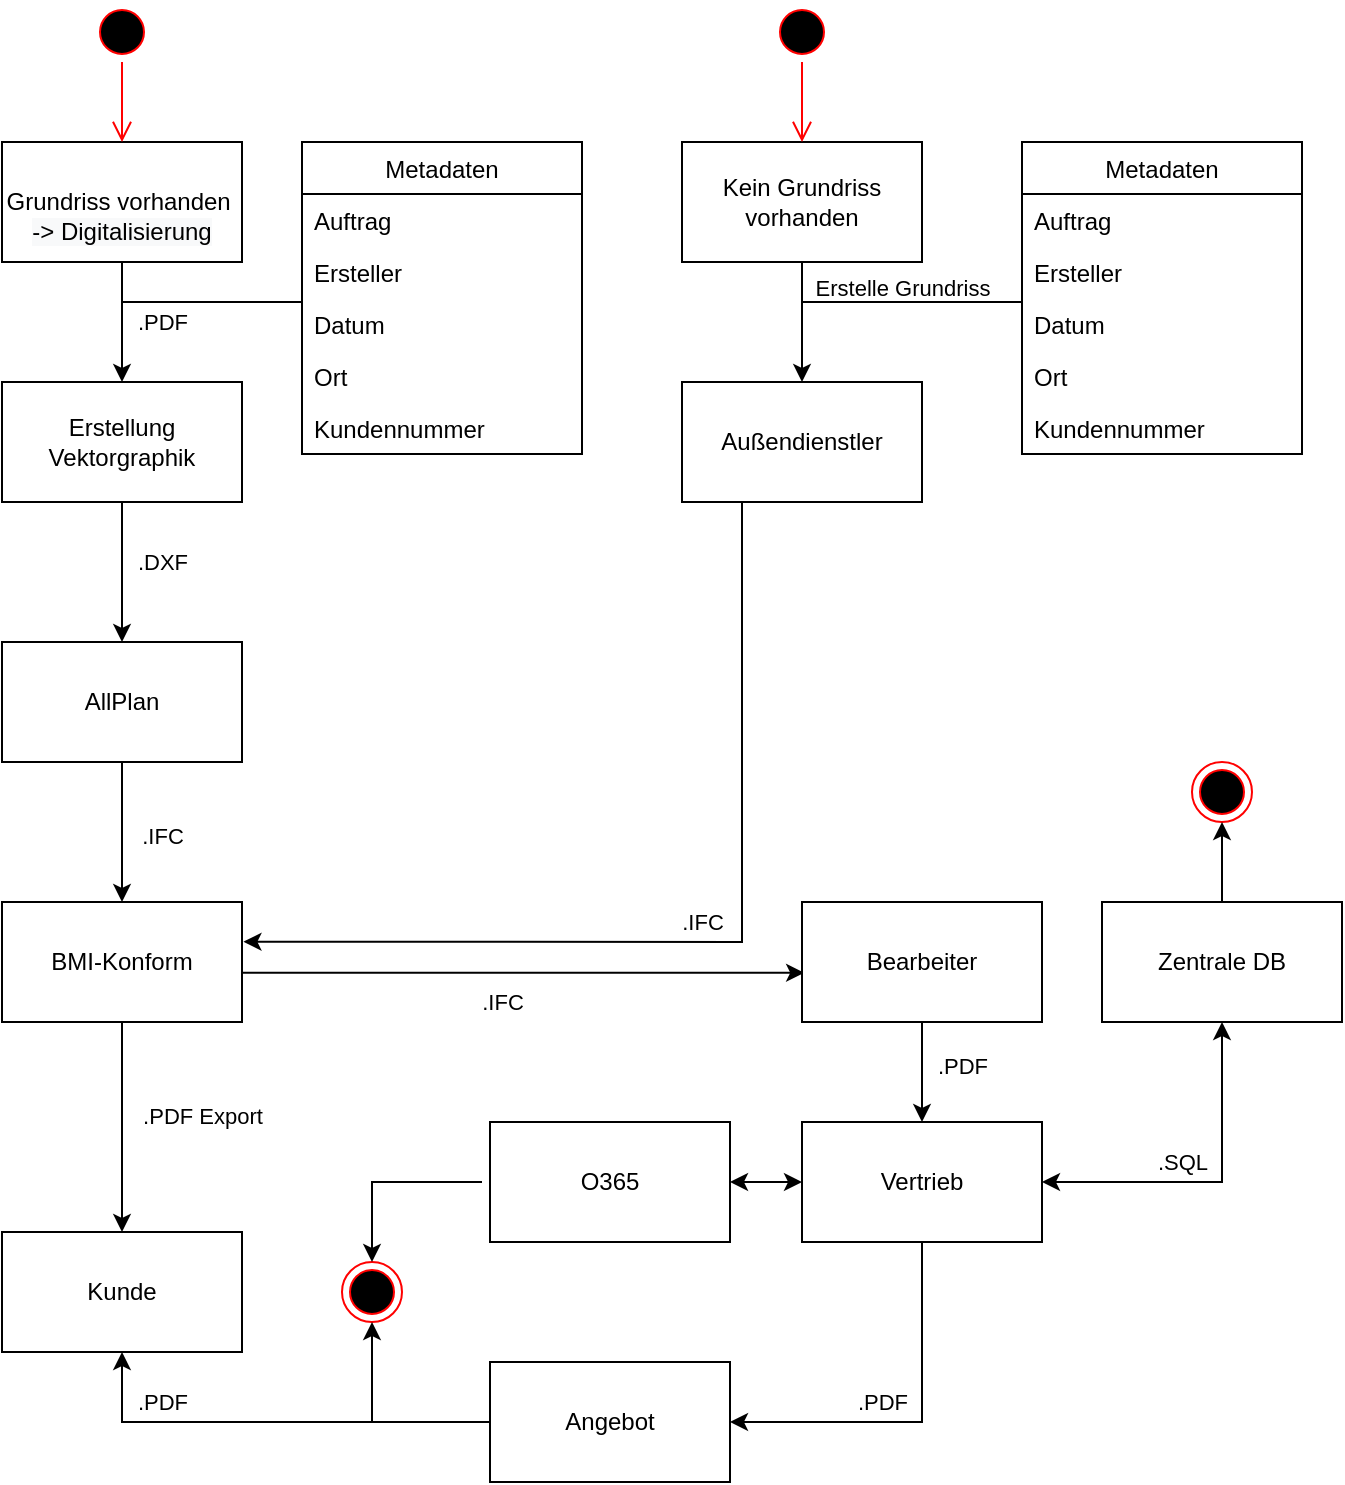 <mxfile version="17.2.4" type="device"><diagram id="NyGc315vhFzqrMDlRUJV" name="Seite-1"><mxGraphModel dx="1102" dy="865" grid="1" gridSize="10" guides="1" tooltips="1" connect="1" arrows="1" fold="1" page="1" pageScale="1" pageWidth="827" pageHeight="1169" math="0" shadow="0"><root><mxCell id="0"/><mxCell id="1" parent="0"/><mxCell id="xIPv_JbpAM5dPo4OkPZQ-1" value="&lt;br&gt;Grundriss vorhanden&amp;nbsp;&lt;br&gt;&lt;span style=&quot;color: rgb(0 , 0 , 0) ; font-family: &amp;#34;helvetica&amp;#34; ; font-size: 12px ; font-style: normal ; font-weight: 400 ; letter-spacing: normal ; text-align: center ; text-indent: 0px ; text-transform: none ; word-spacing: 0px ; background-color: rgb(248 , 249 , 250) ; display: inline ; float: none&quot;&gt;-&amp;gt; Digitalisierung&lt;/span&gt;&lt;br&gt;" style="rounded=0;whiteSpace=wrap;html=1;" parent="1" vertex="1"><mxGeometry x="110" y="160" width="120" height="60" as="geometry"/></mxCell><mxCell id="xIPv_JbpAM5dPo4OkPZQ-2" value="Erstellung Vektorgraphik" style="rounded=0;whiteSpace=wrap;html=1;" parent="1" vertex="1"><mxGeometry x="110" y="280" width="120" height="60" as="geometry"/></mxCell><mxCell id="xIPv_JbpAM5dPo4OkPZQ-3" value="AllPlan" style="rounded=0;whiteSpace=wrap;html=1;" parent="1" vertex="1"><mxGeometry x="110" y="410" width="120" height="60" as="geometry"/></mxCell><mxCell id="xIPv_JbpAM5dPo4OkPZQ-4" value="BMI-Konform" style="rounded=0;whiteSpace=wrap;html=1;" parent="1" vertex="1"><mxGeometry x="110" y="540" width="120" height="60" as="geometry"/></mxCell><mxCell id="xIPv_JbpAM5dPo4OkPZQ-5" value="Kein Grundriss vorhanden" style="rounded=0;whiteSpace=wrap;html=1;" parent="1" vertex="1"><mxGeometry x="450" y="160" width="120" height="60" as="geometry"/></mxCell><mxCell id="xIPv_JbpAM5dPo4OkPZQ-6" value="Außendienstler" style="rounded=0;whiteSpace=wrap;html=1;" parent="1" vertex="1"><mxGeometry x="450" y="280" width="120" height="60" as="geometry"/></mxCell><mxCell id="xIPv_JbpAM5dPo4OkPZQ-7" value="" style="endArrow=classic;html=1;rounded=0;exitX=0.25;exitY=1;exitDx=0;exitDy=0;entryX=1.006;entryY=0.331;entryDx=0;entryDy=0;entryPerimeter=0;" parent="1" source="xIPv_JbpAM5dPo4OkPZQ-6" target="xIPv_JbpAM5dPo4OkPZQ-4" edge="1"><mxGeometry width="50" height="50" relative="1" as="geometry"><mxPoint x="550" y="520" as="sourcePoint"/><mxPoint x="600" y="470" as="targetPoint"/><Array as="points"><mxPoint x="480" y="560"/></Array></mxGeometry></mxCell><mxCell id="xIPv_JbpAM5dPo4OkPZQ-8" value=".IFC" style="edgeLabel;html=1;align=center;verticalAlign=middle;resizable=0;points=[];" parent="xIPv_JbpAM5dPo4OkPZQ-7" vertex="1" connectable="0"><mxGeometry x="-0.281" y="5" relative="1" as="geometry"><mxPoint x="-25" y="41" as="offset"/></mxGeometry></mxCell><mxCell id="xIPv_JbpAM5dPo4OkPZQ-9" value="" style="endArrow=classic;html=1;rounded=0;exitX=0.5;exitY=1;exitDx=0;exitDy=0;entryX=0.5;entryY=0;entryDx=0;entryDy=0;" parent="1" source="xIPv_JbpAM5dPo4OkPZQ-3" target="xIPv_JbpAM5dPo4OkPZQ-4" edge="1"><mxGeometry width="50" height="50" relative="1" as="geometry"><mxPoint x="390" y="460" as="sourcePoint"/><mxPoint x="440" y="410" as="targetPoint"/></mxGeometry></mxCell><mxCell id="xIPv_JbpAM5dPo4OkPZQ-10" value=".IFC" style="edgeLabel;html=1;align=center;verticalAlign=middle;resizable=0;points=[];" parent="xIPv_JbpAM5dPo4OkPZQ-9" vertex="1" connectable="0"><mxGeometry x="0.333" y="4" relative="1" as="geometry"><mxPoint x="16" y="-10" as="offset"/></mxGeometry></mxCell><mxCell id="xIPv_JbpAM5dPo4OkPZQ-11" value=".DXF" style="endArrow=classic;html=1;rounded=0;exitX=0.5;exitY=1;exitDx=0;exitDy=0;" parent="1" source="xIPv_JbpAM5dPo4OkPZQ-2" target="xIPv_JbpAM5dPo4OkPZQ-3" edge="1"><mxGeometry x="-0.143" y="20" width="50" height="50" relative="1" as="geometry"><mxPoint x="390" y="480" as="sourcePoint"/><mxPoint x="440" y="430" as="targetPoint"/><mxPoint as="offset"/></mxGeometry></mxCell><mxCell id="xIPv_JbpAM5dPo4OkPZQ-12" value=".PDF" style="endArrow=classic;html=1;rounded=0;exitX=0.5;exitY=1;exitDx=0;exitDy=0;" parent="1" source="xIPv_JbpAM5dPo4OkPZQ-1" target="xIPv_JbpAM5dPo4OkPZQ-2" edge="1"><mxGeometry y="20" width="50" height="50" relative="1" as="geometry"><mxPoint x="390" y="470" as="sourcePoint"/><mxPoint x="440" y="420" as="targetPoint"/><mxPoint as="offset"/></mxGeometry></mxCell><mxCell id="xIPv_JbpAM5dPo4OkPZQ-13" value="" style="endArrow=classic;html=1;rounded=0;exitX=0.5;exitY=1;exitDx=0;exitDy=0;entryX=0.5;entryY=0;entryDx=0;entryDy=0;" parent="1" source="xIPv_JbpAM5dPo4OkPZQ-5" target="xIPv_JbpAM5dPo4OkPZQ-6" edge="1"><mxGeometry width="50" height="50" relative="1" as="geometry"><mxPoint x="380" y="460" as="sourcePoint"/><mxPoint x="430" y="410" as="targetPoint"/></mxGeometry></mxCell><mxCell id="xIPv_JbpAM5dPo4OkPZQ-14" value="Erstelle Grundriss" style="edgeLabel;html=1;align=center;verticalAlign=middle;resizable=0;points=[];" parent="xIPv_JbpAM5dPo4OkPZQ-13" vertex="1" connectable="0"><mxGeometry x="0.429" y="-2" relative="1" as="geometry"><mxPoint x="52" y="-30" as="offset"/></mxGeometry></mxCell><mxCell id="xIPv_JbpAM5dPo4OkPZQ-15" value="Kunde" style="rounded=0;whiteSpace=wrap;html=1;" parent="1" vertex="1"><mxGeometry x="110" y="705" width="120" height="60" as="geometry"/></mxCell><mxCell id="xIPv_JbpAM5dPo4OkPZQ-16" value=".PDF Export" style="endArrow=classic;html=1;rounded=0;exitX=0.5;exitY=1;exitDx=0;exitDy=0;entryX=0.5;entryY=0;entryDx=0;entryDy=0;" parent="1" source="xIPv_JbpAM5dPo4OkPZQ-4" target="xIPv_JbpAM5dPo4OkPZQ-15" edge="1"><mxGeometry x="-0.111" y="40" width="50" height="50" relative="1" as="geometry"><mxPoint x="390" y="450" as="sourcePoint"/><mxPoint x="440" y="400" as="targetPoint"/><mxPoint as="offset"/></mxGeometry></mxCell><mxCell id="xIPv_JbpAM5dPo4OkPZQ-17" value=".IFC" style="endArrow=classic;html=1;rounded=0;exitX=0.997;exitY=0.59;exitDx=0;exitDy=0;entryX=0.009;entryY=0.59;entryDx=0;entryDy=0;exitPerimeter=0;entryPerimeter=0;" parent="1" source="xIPv_JbpAM5dPo4OkPZQ-4" target="xIPv_JbpAM5dPo4OkPZQ-18" edge="1"><mxGeometry x="-0.074" y="-15" width="50" height="50" relative="1" as="geometry"><mxPoint x="390" y="450" as="sourcePoint"/><mxPoint x="540" y="585" as="targetPoint"/><mxPoint as="offset"/><Array as="points"/></mxGeometry></mxCell><mxCell id="xIPv_JbpAM5dPo4OkPZQ-18" value="Bearbeiter" style="rounded=0;whiteSpace=wrap;html=1;" parent="1" vertex="1"><mxGeometry x="510" y="540" width="120" height="60" as="geometry"/></mxCell><mxCell id="xIPv_JbpAM5dPo4OkPZQ-19" value=".PDF" style="endArrow=classic;html=1;rounded=0;exitX=0.5;exitY=1;exitDx=0;exitDy=0;" parent="1" source="xIPv_JbpAM5dPo4OkPZQ-18" target="xIPv_JbpAM5dPo4OkPZQ-20" edge="1"><mxGeometry x="-0.143" y="20" width="50" height="50" relative="1" as="geometry"><mxPoint x="350" y="450" as="sourcePoint"/><mxPoint x="570" y="660" as="targetPoint"/><mxPoint as="offset"/></mxGeometry></mxCell><mxCell id="xIPv_JbpAM5dPo4OkPZQ-20" value="Vertrieb" style="rounded=0;whiteSpace=wrap;html=1;" parent="1" vertex="1"><mxGeometry x="510" y="650" width="120" height="60" as="geometry"/></mxCell><mxCell id="xIPv_JbpAM5dPo4OkPZQ-21" value="Zentrale DB" style="rounded=0;whiteSpace=wrap;html=1;" parent="1" vertex="1"><mxGeometry x="660" y="540" width="120" height="60" as="geometry"/></mxCell><mxCell id="xIPv_JbpAM5dPo4OkPZQ-22" value=".SQL" style="endArrow=classic;startArrow=classic;html=1;rounded=0;entryX=0.5;entryY=1;entryDx=0;entryDy=0;exitX=1;exitY=0.5;exitDx=0;exitDy=0;" parent="1" source="xIPv_JbpAM5dPo4OkPZQ-20" target="xIPv_JbpAM5dPo4OkPZQ-21" edge="1"><mxGeometry x="-0.176" y="10" width="50" height="50" relative="1" as="geometry"><mxPoint x="350" y="450" as="sourcePoint"/><mxPoint x="400" y="400" as="targetPoint"/><Array as="points"><mxPoint x="720" y="680"/></Array><mxPoint as="offset"/></mxGeometry></mxCell><mxCell id="xIPv_JbpAM5dPo4OkPZQ-23" value="O365" style="rounded=0;whiteSpace=wrap;html=1;" parent="1" vertex="1"><mxGeometry x="354" y="650" width="120" height="60" as="geometry"/></mxCell><mxCell id="xIPv_JbpAM5dPo4OkPZQ-25" value="" style="endArrow=classic;startArrow=classic;html=1;rounded=0;entryX=0;entryY=0.5;entryDx=0;entryDy=0;exitX=1;exitY=0.5;exitDx=0;exitDy=0;" parent="1" source="xIPv_JbpAM5dPo4OkPZQ-23" target="xIPv_JbpAM5dPo4OkPZQ-20" edge="1"><mxGeometry width="50" height="50" relative="1" as="geometry"><mxPoint x="390" y="450" as="sourcePoint"/><mxPoint x="440" y="400" as="targetPoint"/></mxGeometry></mxCell><mxCell id="xIPv_JbpAM5dPo4OkPZQ-26" value="Angebot" style="rounded=0;whiteSpace=wrap;html=1;" parent="1" vertex="1"><mxGeometry x="354" y="770" width="120" height="60" as="geometry"/></mxCell><mxCell id="xIPv_JbpAM5dPo4OkPZQ-27" value=".PDF" style="endArrow=classic;html=1;rounded=0;entryX=1;entryY=0.5;entryDx=0;entryDy=0;exitX=0.5;exitY=1;exitDx=0;exitDy=0;" parent="1" source="xIPv_JbpAM5dPo4OkPZQ-20" target="xIPv_JbpAM5dPo4OkPZQ-26" edge="1"><mxGeometry x="0.183" y="-10" width="50" height="50" relative="1" as="geometry"><mxPoint x="390" y="450" as="sourcePoint"/><mxPoint x="440" y="400" as="targetPoint"/><Array as="points"><mxPoint x="570" y="800"/></Array><mxPoint as="offset"/></mxGeometry></mxCell><mxCell id="xIPv_JbpAM5dPo4OkPZQ-28" value=".PDF" style="endArrow=classic;html=1;rounded=0;entryX=0.5;entryY=1;entryDx=0;entryDy=0;exitX=0;exitY=0.5;exitDx=0;exitDy=0;" parent="1" source="xIPv_JbpAM5dPo4OkPZQ-26" target="xIPv_JbpAM5dPo4OkPZQ-15" edge="1"><mxGeometry x="0.498" y="-10" width="50" height="50" relative="1" as="geometry"><mxPoint x="390" y="450" as="sourcePoint"/><mxPoint x="440" y="400" as="targetPoint"/><Array as="points"><mxPoint x="170" y="800"/></Array><mxPoint as="offset"/></mxGeometry></mxCell><mxCell id="SRNKh_W50YnVX5WCyeCb-4" value="" style="ellipse;html=1;shape=endState;fillColor=#000000;strokeColor=#ff0000;" vertex="1" parent="1"><mxGeometry x="705" y="470" width="30" height="30" as="geometry"/></mxCell><mxCell id="SRNKh_W50YnVX5WCyeCb-5" value="" style="ellipse;html=1;shape=startState;fillColor=#000000;strokeColor=#ff0000;" vertex="1" parent="1"><mxGeometry x="155" y="90" width="30" height="30" as="geometry"/></mxCell><mxCell id="SRNKh_W50YnVX5WCyeCb-6" value="" style="edgeStyle=orthogonalEdgeStyle;html=1;verticalAlign=bottom;endArrow=open;endSize=8;strokeColor=#ff0000;rounded=0;" edge="1" source="SRNKh_W50YnVX5WCyeCb-5" parent="1"><mxGeometry relative="1" as="geometry"><mxPoint x="170" y="160" as="targetPoint"/></mxGeometry></mxCell><mxCell id="SRNKh_W50YnVX5WCyeCb-7" value="" style="ellipse;html=1;shape=endState;fillColor=#000000;strokeColor=#ff0000;" vertex="1" parent="1"><mxGeometry x="280" y="720" width="30" height="30" as="geometry"/></mxCell><mxCell id="SRNKh_W50YnVX5WCyeCb-8" value="" style="endArrow=classic;html=1;rounded=0;entryX=0.5;entryY=1;entryDx=0;entryDy=0;exitX=0.5;exitY=0;exitDx=0;exitDy=0;" edge="1" parent="1" source="xIPv_JbpAM5dPo4OkPZQ-21" target="SRNKh_W50YnVX5WCyeCb-4"><mxGeometry width="50" height="50" relative="1" as="geometry"><mxPoint x="350" y="500" as="sourcePoint"/><mxPoint x="400" y="450" as="targetPoint"/></mxGeometry></mxCell><mxCell id="SRNKh_W50YnVX5WCyeCb-9" value="" style="endArrow=classic;html=1;rounded=0;entryX=0.5;entryY=1;entryDx=0;entryDy=0;" edge="1" parent="1" target="SRNKh_W50YnVX5WCyeCb-7"><mxGeometry width="50" height="50" relative="1" as="geometry"><mxPoint x="295" y="800" as="sourcePoint"/><mxPoint x="300" y="740" as="targetPoint"/></mxGeometry></mxCell><mxCell id="SRNKh_W50YnVX5WCyeCb-10" value="" style="endArrow=classic;html=1;rounded=0;entryX=0.5;entryY=0;entryDx=0;entryDy=0;" edge="1" parent="1" target="SRNKh_W50YnVX5WCyeCb-7"><mxGeometry width="50" height="50" relative="1" as="geometry"><mxPoint x="350" y="680" as="sourcePoint"/><mxPoint x="440" y="550" as="targetPoint"/><Array as="points"><mxPoint x="295" y="680"/></Array></mxGeometry></mxCell><mxCell id="SRNKh_W50YnVX5WCyeCb-12" value="" style="ellipse;html=1;shape=startState;fillColor=#000000;strokeColor=#ff0000;" vertex="1" parent="1"><mxGeometry x="495" y="90" width="30" height="30" as="geometry"/></mxCell><mxCell id="SRNKh_W50YnVX5WCyeCb-13" value="" style="edgeStyle=orthogonalEdgeStyle;html=1;verticalAlign=bottom;endArrow=open;endSize=8;strokeColor=#ff0000;rounded=0;" edge="1" source="SRNKh_W50YnVX5WCyeCb-12" parent="1"><mxGeometry relative="1" as="geometry"><mxPoint x="510" y="160" as="targetPoint"/></mxGeometry></mxCell><mxCell id="SRNKh_W50YnVX5WCyeCb-14" value="" style="endArrow=none;html=1;rounded=0;" edge="1" parent="1"><mxGeometry width="50" height="50" relative="1" as="geometry"><mxPoint x="620" y="240" as="sourcePoint"/><mxPoint x="510" y="240" as="targetPoint"/></mxGeometry></mxCell><mxCell id="SRNKh_W50YnVX5WCyeCb-16" value="Metadaten" style="swimlane;fontStyle=0;childLayout=stackLayout;horizontal=1;startSize=26;fillColor=none;horizontalStack=0;resizeParent=1;resizeParentMax=0;resizeLast=0;collapsible=1;marginBottom=0;" vertex="1" parent="1"><mxGeometry x="620" y="160" width="140" height="156" as="geometry"/></mxCell><mxCell id="SRNKh_W50YnVX5WCyeCb-17" value="Auftrag" style="text;strokeColor=none;fillColor=none;align=left;verticalAlign=top;spacingLeft=4;spacingRight=4;overflow=hidden;rotatable=0;points=[[0,0.5],[1,0.5]];portConstraint=eastwest;" vertex="1" parent="SRNKh_W50YnVX5WCyeCb-16"><mxGeometry y="26" width="140" height="26" as="geometry"/></mxCell><mxCell id="SRNKh_W50YnVX5WCyeCb-18" value="Ersteller" style="text;strokeColor=none;fillColor=none;align=left;verticalAlign=top;spacingLeft=4;spacingRight=4;overflow=hidden;rotatable=0;points=[[0,0.5],[1,0.5]];portConstraint=eastwest;" vertex="1" parent="SRNKh_W50YnVX5WCyeCb-16"><mxGeometry y="52" width="140" height="26" as="geometry"/></mxCell><mxCell id="SRNKh_W50YnVX5WCyeCb-19" value="Datum" style="text;strokeColor=none;fillColor=none;align=left;verticalAlign=top;spacingLeft=4;spacingRight=4;overflow=hidden;rotatable=0;points=[[0,0.5],[1,0.5]];portConstraint=eastwest;" vertex="1" parent="SRNKh_W50YnVX5WCyeCb-16"><mxGeometry y="78" width="140" height="26" as="geometry"/></mxCell><mxCell id="SRNKh_W50YnVX5WCyeCb-21" value="Ort" style="text;strokeColor=none;fillColor=none;align=left;verticalAlign=top;spacingLeft=4;spacingRight=4;overflow=hidden;rotatable=0;points=[[0,0.5],[1,0.5]];portConstraint=eastwest;" vertex="1" parent="SRNKh_W50YnVX5WCyeCb-16"><mxGeometry y="104" width="140" height="26" as="geometry"/></mxCell><mxCell id="SRNKh_W50YnVX5WCyeCb-22" value="Kundennummer" style="text;strokeColor=none;fillColor=none;align=left;verticalAlign=top;spacingLeft=4;spacingRight=4;overflow=hidden;rotatable=0;points=[[0,0.5],[1,0.5]];portConstraint=eastwest;" vertex="1" parent="SRNKh_W50YnVX5WCyeCb-16"><mxGeometry y="130" width="140" height="26" as="geometry"/></mxCell><mxCell id="SRNKh_W50YnVX5WCyeCb-23" value="Metadaten" style="swimlane;fontStyle=0;childLayout=stackLayout;horizontal=1;startSize=26;fillColor=none;horizontalStack=0;resizeParent=1;resizeParentMax=0;resizeLast=0;collapsible=1;marginBottom=0;" vertex="1" parent="1"><mxGeometry x="260" y="160" width="140" height="156" as="geometry"/></mxCell><mxCell id="SRNKh_W50YnVX5WCyeCb-24" value="Auftrag" style="text;strokeColor=none;fillColor=none;align=left;verticalAlign=top;spacingLeft=4;spacingRight=4;overflow=hidden;rotatable=0;points=[[0,0.5],[1,0.5]];portConstraint=eastwest;" vertex="1" parent="SRNKh_W50YnVX5WCyeCb-23"><mxGeometry y="26" width="140" height="26" as="geometry"/></mxCell><mxCell id="SRNKh_W50YnVX5WCyeCb-25" value="Ersteller" style="text;strokeColor=none;fillColor=none;align=left;verticalAlign=top;spacingLeft=4;spacingRight=4;overflow=hidden;rotatable=0;points=[[0,0.5],[1,0.5]];portConstraint=eastwest;" vertex="1" parent="SRNKh_W50YnVX5WCyeCb-23"><mxGeometry y="52" width="140" height="26" as="geometry"/></mxCell><mxCell id="SRNKh_W50YnVX5WCyeCb-26" value="Datum" style="text;strokeColor=none;fillColor=none;align=left;verticalAlign=top;spacingLeft=4;spacingRight=4;overflow=hidden;rotatable=0;points=[[0,0.5],[1,0.5]];portConstraint=eastwest;" vertex="1" parent="SRNKh_W50YnVX5WCyeCb-23"><mxGeometry y="78" width="140" height="26" as="geometry"/></mxCell><mxCell id="SRNKh_W50YnVX5WCyeCb-27" value="Ort" style="text;strokeColor=none;fillColor=none;align=left;verticalAlign=top;spacingLeft=4;spacingRight=4;overflow=hidden;rotatable=0;points=[[0,0.5],[1,0.5]];portConstraint=eastwest;" vertex="1" parent="SRNKh_W50YnVX5WCyeCb-23"><mxGeometry y="104" width="140" height="26" as="geometry"/></mxCell><mxCell id="SRNKh_W50YnVX5WCyeCb-28" value="Kundennummer" style="text;strokeColor=none;fillColor=none;align=left;verticalAlign=top;spacingLeft=4;spacingRight=4;overflow=hidden;rotatable=0;points=[[0,0.5],[1,0.5]];portConstraint=eastwest;" vertex="1" parent="SRNKh_W50YnVX5WCyeCb-23"><mxGeometry y="130" width="140" height="26" as="geometry"/></mxCell><mxCell id="SRNKh_W50YnVX5WCyeCb-29" value="" style="endArrow=none;html=1;rounded=0;" edge="1" parent="1"><mxGeometry width="50" height="50" relative="1" as="geometry"><mxPoint x="170" y="240" as="sourcePoint"/><mxPoint x="260" y="240" as="targetPoint"/></mxGeometry></mxCell></root></mxGraphModel></diagram></mxfile>
